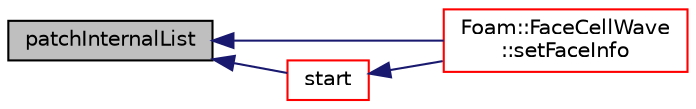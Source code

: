 digraph "patchInternalList"
{
  bgcolor="transparent";
  edge [fontname="Helvetica",fontsize="10",labelfontname="Helvetica",labelfontsize="10"];
  node [fontname="Helvetica",fontsize="10",shape=record];
  rankdir="LR";
  Node1 [label="patchInternalList",height=0.2,width=0.4,color="black", fillcolor="grey75", style="filled", fontcolor="black"];
  Node1 -> Node2 [dir="back",color="midnightblue",fontsize="10",style="solid",fontname="Helvetica"];
  Node2 [label="Foam::FaceCellWave\l::setFaceInfo",height=0.2,width=0.4,color="red",URL="$a00721.html#a4dfc64d9c6a80650006ac5ab728f95b0",tooltip="Set initial changed faces. "];
  Node1 -> Node3 [dir="back",color="midnightblue",fontsize="10",style="solid",fontname="Helvetica"];
  Node3 [label="start",height=0.2,width=0.4,color="red",URL="$a01940.html#a861f370e41af7d54d7ff91da65de6e6a",tooltip="Return start label of this patch in the polyMesh face list. "];
  Node3 -> Node2 [dir="back",color="midnightblue",fontsize="10",style="solid",fontname="Helvetica"];
}
